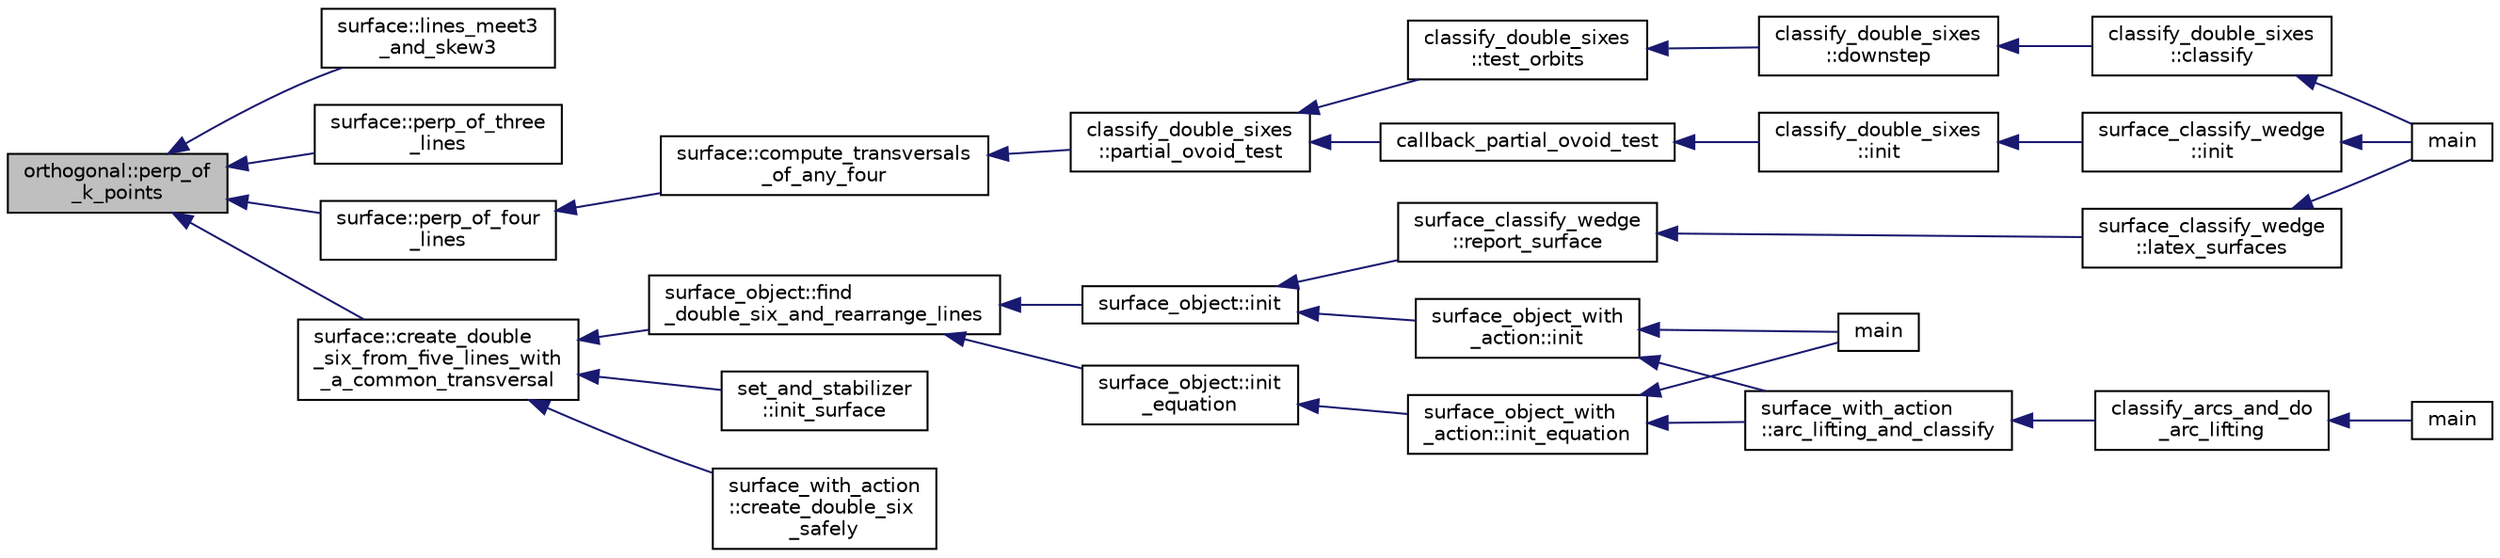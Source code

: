 digraph "orthogonal::perp_of_k_points"
{
  edge [fontname="Helvetica",fontsize="10",labelfontname="Helvetica",labelfontsize="10"];
  node [fontname="Helvetica",fontsize="10",shape=record];
  rankdir="LR";
  Node35722 [label="orthogonal::perp_of\l_k_points",height=0.2,width=0.4,color="black", fillcolor="grey75", style="filled", fontcolor="black"];
  Node35722 -> Node35723 [dir="back",color="midnightblue",fontsize="10",style="solid",fontname="Helvetica"];
  Node35723 [label="surface::lines_meet3\l_and_skew3",height=0.2,width=0.4,color="black", fillcolor="white", style="filled",URL="$d5/d88/classsurface.html#af87ed9d20b980a89342f20c206ae5790"];
  Node35722 -> Node35724 [dir="back",color="midnightblue",fontsize="10",style="solid",fontname="Helvetica"];
  Node35724 [label="surface::perp_of_three\l_lines",height=0.2,width=0.4,color="black", fillcolor="white", style="filled",URL="$d5/d88/classsurface.html#aaa43449a367799d405821a1cd5a7e644"];
  Node35722 -> Node35725 [dir="back",color="midnightblue",fontsize="10",style="solid",fontname="Helvetica"];
  Node35725 [label="surface::perp_of_four\l_lines",height=0.2,width=0.4,color="black", fillcolor="white", style="filled",URL="$d5/d88/classsurface.html#a8da8a93f1fcbf344eb943869b0d488f1"];
  Node35725 -> Node35726 [dir="back",color="midnightblue",fontsize="10",style="solid",fontname="Helvetica"];
  Node35726 [label="surface::compute_transversals\l_of_any_four",height=0.2,width=0.4,color="black", fillcolor="white", style="filled",URL="$d5/d88/classsurface.html#a8023ace5ba7640932b77f1d54a792614"];
  Node35726 -> Node35727 [dir="back",color="midnightblue",fontsize="10",style="solid",fontname="Helvetica"];
  Node35727 [label="classify_double_sixes\l::partial_ovoid_test",height=0.2,width=0.4,color="black", fillcolor="white", style="filled",URL="$dd/d23/classclassify__double__sixes.html#a9535ae3adb2856d9a819b204b5fcdd51"];
  Node35727 -> Node35728 [dir="back",color="midnightblue",fontsize="10",style="solid",fontname="Helvetica"];
  Node35728 [label="callback_partial_ovoid_test",height=0.2,width=0.4,color="black", fillcolor="white", style="filled",URL="$d5/de0/top__level__global_8_c.html#a727820f93ffbddb54e384905b4661761"];
  Node35728 -> Node35729 [dir="back",color="midnightblue",fontsize="10",style="solid",fontname="Helvetica"];
  Node35729 [label="classify_double_sixes\l::init",height=0.2,width=0.4,color="black", fillcolor="white", style="filled",URL="$dd/d23/classclassify__double__sixes.html#a8c5c41d5124b35379d626480ff225f7b"];
  Node35729 -> Node35730 [dir="back",color="midnightblue",fontsize="10",style="solid",fontname="Helvetica"];
  Node35730 [label="surface_classify_wedge\l::init",height=0.2,width=0.4,color="black", fillcolor="white", style="filled",URL="$d7/d5c/classsurface__classify__wedge.html#a43302106663b307aa8274a5112a7010a"];
  Node35730 -> Node35731 [dir="back",color="midnightblue",fontsize="10",style="solid",fontname="Helvetica"];
  Node35731 [label="main",height=0.2,width=0.4,color="black", fillcolor="white", style="filled",URL="$df/df8/surface__classify_8_c.html#a217dbf8b442f20279ea00b898af96f52"];
  Node35727 -> Node35732 [dir="back",color="midnightblue",fontsize="10",style="solid",fontname="Helvetica"];
  Node35732 [label="classify_double_sixes\l::test_orbits",height=0.2,width=0.4,color="black", fillcolor="white", style="filled",URL="$dd/d23/classclassify__double__sixes.html#abbdf82332e2bd681f4afb1b21fa85bed"];
  Node35732 -> Node35733 [dir="back",color="midnightblue",fontsize="10",style="solid",fontname="Helvetica"];
  Node35733 [label="classify_double_sixes\l::downstep",height=0.2,width=0.4,color="black", fillcolor="white", style="filled",URL="$dd/d23/classclassify__double__sixes.html#aed4b1460612fe2fd5b4e4611e83b2806"];
  Node35733 -> Node35734 [dir="back",color="midnightblue",fontsize="10",style="solid",fontname="Helvetica"];
  Node35734 [label="classify_double_sixes\l::classify",height=0.2,width=0.4,color="black", fillcolor="white", style="filled",URL="$dd/d23/classclassify__double__sixes.html#aa22b7c156d68376a603743c8b43a58ef"];
  Node35734 -> Node35731 [dir="back",color="midnightblue",fontsize="10",style="solid",fontname="Helvetica"];
  Node35722 -> Node35735 [dir="back",color="midnightblue",fontsize="10",style="solid",fontname="Helvetica"];
  Node35735 [label="surface::create_double\l_six_from_five_lines_with\l_a_common_transversal",height=0.2,width=0.4,color="black", fillcolor="white", style="filled",URL="$d5/d88/classsurface.html#a6d8fafa386893521305e016011d55673"];
  Node35735 -> Node35736 [dir="back",color="midnightblue",fontsize="10",style="solid",fontname="Helvetica"];
  Node35736 [label="surface_object::find\l_double_six_and_rearrange_lines",height=0.2,width=0.4,color="black", fillcolor="white", style="filled",URL="$df/df8/classsurface__object.html#aa2fc4ff039e9f3a5ac29718e29b6b90c"];
  Node35736 -> Node35737 [dir="back",color="midnightblue",fontsize="10",style="solid",fontname="Helvetica"];
  Node35737 [label="surface_object::init\l_equation",height=0.2,width=0.4,color="black", fillcolor="white", style="filled",URL="$df/df8/classsurface__object.html#afd4f4d1accbf361897374bd18d571913"];
  Node35737 -> Node35738 [dir="back",color="midnightblue",fontsize="10",style="solid",fontname="Helvetica"];
  Node35738 [label="surface_object_with\l_action::init_equation",height=0.2,width=0.4,color="black", fillcolor="white", style="filled",URL="$db/d28/classsurface__object__with__action.html#a310ce4189e50545dd67fa3652b8fd160"];
  Node35738 -> Node35739 [dir="back",color="midnightblue",fontsize="10",style="solid",fontname="Helvetica"];
  Node35739 [label="main",height=0.2,width=0.4,color="black", fillcolor="white", style="filled",URL="$d2/dfa/create__surface__main_8_c.html#a217dbf8b442f20279ea00b898af96f52"];
  Node35738 -> Node35740 [dir="back",color="midnightblue",fontsize="10",style="solid",fontname="Helvetica"];
  Node35740 [label="surface_with_action\l::arc_lifting_and_classify",height=0.2,width=0.4,color="black", fillcolor="white", style="filled",URL="$d8/df9/classsurface__with__action.html#a62a3948f830c59e09ef94937650a07a4"];
  Node35740 -> Node35741 [dir="back",color="midnightblue",fontsize="10",style="solid",fontname="Helvetica"];
  Node35741 [label="classify_arcs_and_do\l_arc_lifting",height=0.2,width=0.4,color="black", fillcolor="white", style="filled",URL="$d6/dc3/arc__lifting__main_8_c.html#afdd7be16f16b8c71e9a72fe5f6a0b59c"];
  Node35741 -> Node35742 [dir="back",color="midnightblue",fontsize="10",style="solid",fontname="Helvetica"];
  Node35742 [label="main",height=0.2,width=0.4,color="black", fillcolor="white", style="filled",URL="$d6/dc3/arc__lifting__main_8_c.html#a217dbf8b442f20279ea00b898af96f52"];
  Node35736 -> Node35743 [dir="back",color="midnightblue",fontsize="10",style="solid",fontname="Helvetica"];
  Node35743 [label="surface_object::init",height=0.2,width=0.4,color="black", fillcolor="white", style="filled",URL="$df/df8/classsurface__object.html#ae51d9ac0a3853bc07908ac48ffa6e0d2"];
  Node35743 -> Node35744 [dir="back",color="midnightblue",fontsize="10",style="solid",fontname="Helvetica"];
  Node35744 [label="surface_classify_wedge\l::report_surface",height=0.2,width=0.4,color="black", fillcolor="white", style="filled",URL="$d7/d5c/classsurface__classify__wedge.html#ad577d435c4726d0a35c10b2f8d4ed00c"];
  Node35744 -> Node35745 [dir="back",color="midnightblue",fontsize="10",style="solid",fontname="Helvetica"];
  Node35745 [label="surface_classify_wedge\l::latex_surfaces",height=0.2,width=0.4,color="black", fillcolor="white", style="filled",URL="$d7/d5c/classsurface__classify__wedge.html#a5698763ece48d6f0a605527ca62429c5"];
  Node35745 -> Node35731 [dir="back",color="midnightblue",fontsize="10",style="solid",fontname="Helvetica"];
  Node35743 -> Node35746 [dir="back",color="midnightblue",fontsize="10",style="solid",fontname="Helvetica"];
  Node35746 [label="surface_object_with\l_action::init",height=0.2,width=0.4,color="black", fillcolor="white", style="filled",URL="$db/d28/classsurface__object__with__action.html#a65085da19618def3909b0f4bc27cba8a"];
  Node35746 -> Node35739 [dir="back",color="midnightblue",fontsize="10",style="solid",fontname="Helvetica"];
  Node35746 -> Node35740 [dir="back",color="midnightblue",fontsize="10",style="solid",fontname="Helvetica"];
  Node35735 -> Node35747 [dir="back",color="midnightblue",fontsize="10",style="solid",fontname="Helvetica"];
  Node35747 [label="set_and_stabilizer\l::init_surface",height=0.2,width=0.4,color="black", fillcolor="white", style="filled",URL="$de/df6/classset__and__stabilizer.html#aac2cff4e770a86c6d40e55478e33b6b5"];
  Node35735 -> Node35748 [dir="back",color="midnightblue",fontsize="10",style="solid",fontname="Helvetica"];
  Node35748 [label="surface_with_action\l::create_double_six\l_safely",height=0.2,width=0.4,color="black", fillcolor="white", style="filled",URL="$d8/df9/classsurface__with__action.html#a5d151dc90786f5466eb08dc1e2939170"];
}
